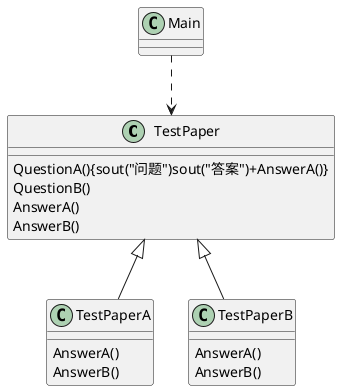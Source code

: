 @startuml

class TestPaper{
QuestionA(){sout("问题")sout("答案")+AnswerA()}
QuestionB()
AnswerA()
AnswerB()
}
class TestPaperA{
AnswerA()
AnswerB()
}
class TestPaperB{
AnswerA()
AnswerB()
}
TestPaperA--up|>TestPaper
TestPaperB--up|>TestPaper
Main..>TestPaper
@enduml